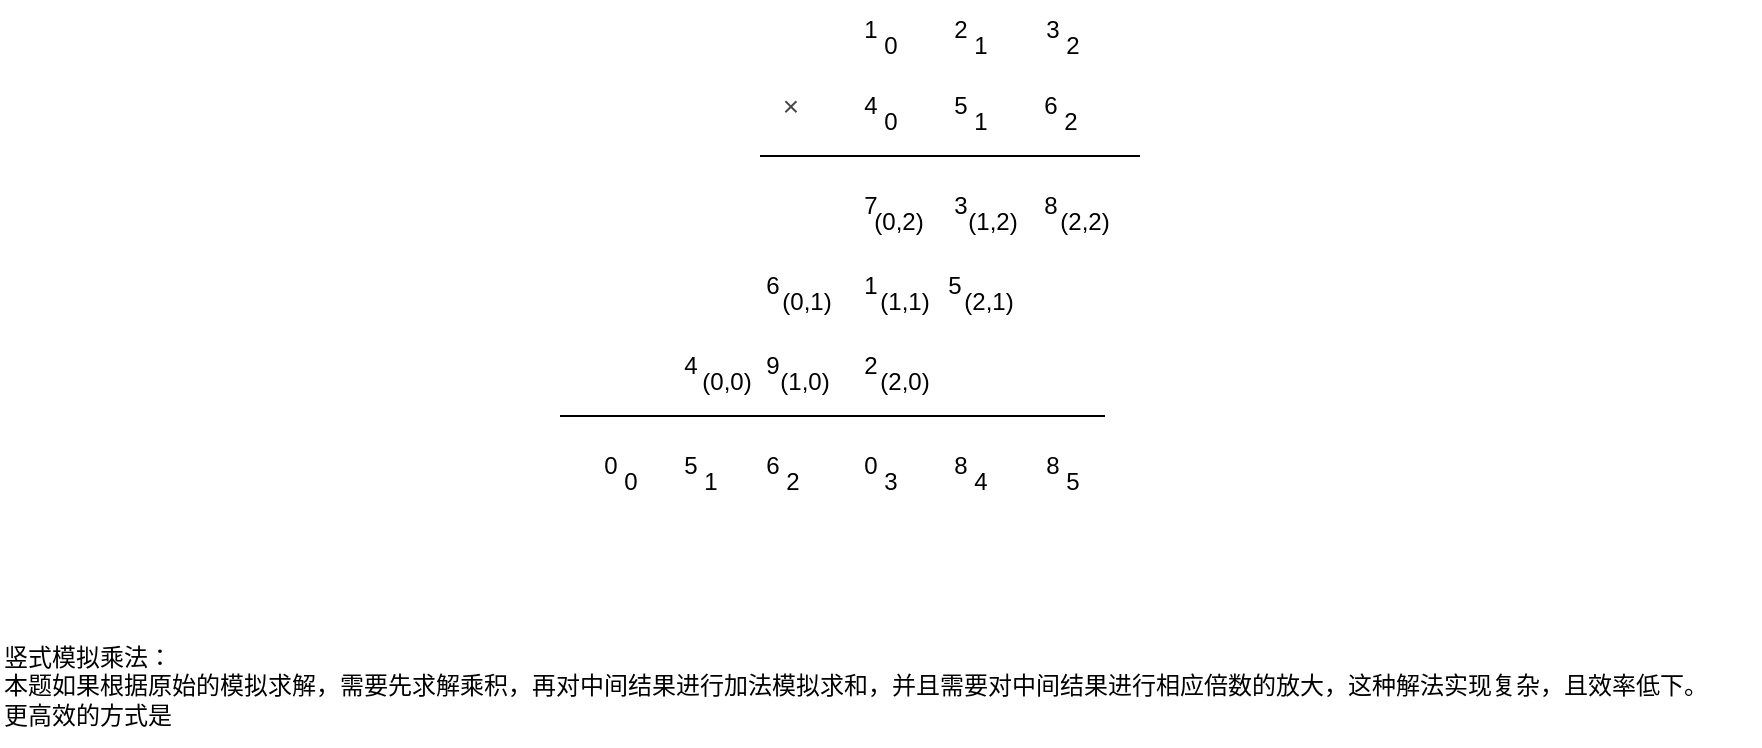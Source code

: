 <mxfile version="28.0.6">
  <diagram name="Page-1" id="Sn3ouR6_pgFDpvM0Edwg">
    <mxGraphModel dx="1426" dy="774" grid="1" gridSize="10" guides="1" tooltips="1" connect="1" arrows="1" fold="1" page="1" pageScale="1" pageWidth="1169" pageHeight="827" background="#ffffff" math="0" shadow="0">
      <root>
        <mxCell id="0" />
        <mxCell id="1" parent="0" />
        <mxCell id="9mqMH0u8qnxwxV-YiKMf-15" value="" style="endArrow=none;html=1;rounded=0;" edge="1" parent="1">
          <mxGeometry width="50" height="50" relative="1" as="geometry">
            <mxPoint x="540" y="158" as="sourcePoint" />
            <mxPoint x="730" y="158" as="targetPoint" />
          </mxGeometry>
        </mxCell>
        <mxCell id="9mqMH0u8qnxwxV-YiKMf-37" value="" style="endArrow=none;html=1;rounded=0;" edge="1" parent="1">
          <mxGeometry width="50" height="50" relative="1" as="geometry">
            <mxPoint x="440" y="288" as="sourcePoint" />
            <mxPoint x="712.5" y="288" as="targetPoint" />
          </mxGeometry>
        </mxCell>
        <mxCell id="9mqMH0u8qnxwxV-YiKMf-43" value="&lt;span style=&quot;color: rgb(71, 71, 71); font-family: Arial, sans-serif; font-size: 14px; text-align: start; text-wrap-mode: wrap; background-color: rgb(255, 255, 255);&quot;&gt;×&lt;/span&gt;" style="text;html=1;align=center;verticalAlign=middle;resizable=0;points=[];autosize=1;strokeColor=none;fillColor=none;" vertex="1" parent="1">
          <mxGeometry x="540" y="118" width="30" height="30" as="geometry" />
        </mxCell>
        <mxCell id="9mqMH0u8qnxwxV-YiKMf-49" value="8" style="text;html=1;align=center;verticalAlign=middle;resizable=0;points=[];autosize=1;strokeColor=none;fillColor=none;" vertex="1" parent="1">
          <mxGeometry x="625" y="298" width="30" height="30" as="geometry" />
        </mxCell>
        <mxCell id="9mqMH0u8qnxwxV-YiKMf-50" value="4" style="text;html=1;align=center;verticalAlign=middle;resizable=0;points=[];autosize=1;strokeColor=none;fillColor=none;" vertex="1" parent="1">
          <mxGeometry x="635" y="306" width="30" height="30" as="geometry" />
        </mxCell>
        <mxCell id="9mqMH0u8qnxwxV-YiKMf-55" value="5" style="text;html=1;align=center;verticalAlign=middle;resizable=0;points=[];autosize=1;strokeColor=none;fillColor=none;container=1;" vertex="1" parent="1">
          <mxGeometry x="490" y="298" width="30" height="30" as="geometry" />
        </mxCell>
        <mxCell id="9mqMH0u8qnxwxV-YiKMf-56" value="1" style="text;html=1;align=center;verticalAlign=middle;resizable=0;points=[];autosize=1;strokeColor=none;fillColor=none;" vertex="1" parent="1">
          <mxGeometry x="500" y="306" width="30" height="30" as="geometry" />
        </mxCell>
        <mxCell id="9mqMH0u8qnxwxV-YiKMf-57" value="6" style="text;html=1;align=center;verticalAlign=middle;resizable=0;points=[];autosize=1;strokeColor=none;fillColor=none;" vertex="1" parent="1">
          <mxGeometry x="530.5" y="298" width="30" height="30" as="geometry" />
        </mxCell>
        <mxCell id="9mqMH0u8qnxwxV-YiKMf-58" value="2" style="text;html=1;align=center;verticalAlign=middle;resizable=0;points=[];autosize=1;strokeColor=none;fillColor=none;container=1;" vertex="1" parent="1">
          <mxGeometry x="540.5" y="306" width="30" height="30" as="geometry" />
        </mxCell>
        <mxCell id="9mqMH0u8qnxwxV-YiKMf-60" value="" style="group" vertex="1" connectable="0" parent="1">
          <mxGeometry x="450" y="298" width="40" height="38" as="geometry" />
        </mxCell>
        <mxCell id="9mqMH0u8qnxwxV-YiKMf-53" value="0" style="text;html=1;align=center;verticalAlign=middle;resizable=0;points=[];autosize=1;strokeColor=none;fillColor=none;" vertex="1" parent="9mqMH0u8qnxwxV-YiKMf-60">
          <mxGeometry width="30" height="30" as="geometry" />
        </mxCell>
        <mxCell id="9mqMH0u8qnxwxV-YiKMf-54" value="0" style="text;html=1;align=center;verticalAlign=middle;resizable=0;points=[];autosize=1;strokeColor=none;fillColor=none;" vertex="1" parent="9mqMH0u8qnxwxV-YiKMf-60">
          <mxGeometry x="10" y="8" width="30" height="30" as="geometry" />
        </mxCell>
        <mxCell id="9mqMH0u8qnxwxV-YiKMf-61" value="" style="group" vertex="1" connectable="0" parent="1">
          <mxGeometry x="580" y="298" width="40" height="38" as="geometry" />
        </mxCell>
        <mxCell id="9mqMH0u8qnxwxV-YiKMf-47" value="0" style="text;html=1;align=center;verticalAlign=middle;resizable=0;points=[];autosize=1;strokeColor=none;fillColor=none;" vertex="1" parent="9mqMH0u8qnxwxV-YiKMf-61">
          <mxGeometry width="30" height="30" as="geometry" />
        </mxCell>
        <mxCell id="9mqMH0u8qnxwxV-YiKMf-48" value="3" style="text;html=1;align=center;verticalAlign=middle;resizable=0;points=[];autosize=1;strokeColor=none;fillColor=none;" vertex="1" parent="9mqMH0u8qnxwxV-YiKMf-61">
          <mxGeometry x="10" y="8" width="30" height="30" as="geometry" />
        </mxCell>
        <mxCell id="9mqMH0u8qnxwxV-YiKMf-62" value="" style="group" vertex="1" connectable="0" parent="1">
          <mxGeometry x="671" y="298" width="40" height="38" as="geometry" />
        </mxCell>
        <mxCell id="9mqMH0u8qnxwxV-YiKMf-51" value="8" style="text;html=1;align=center;verticalAlign=middle;resizable=0;points=[];autosize=1;strokeColor=none;fillColor=none;" vertex="1" parent="9mqMH0u8qnxwxV-YiKMf-62">
          <mxGeometry width="30" height="30" as="geometry" />
        </mxCell>
        <mxCell id="9mqMH0u8qnxwxV-YiKMf-52" value="5" style="text;html=1;align=center;verticalAlign=middle;resizable=0;points=[];autosize=1;strokeColor=none;fillColor=none;" vertex="1" parent="9mqMH0u8qnxwxV-YiKMf-62">
          <mxGeometry x="10" y="8" width="30" height="30" as="geometry" />
        </mxCell>
        <mxCell id="9mqMH0u8qnxwxV-YiKMf-63" value="" style="group" vertex="1" connectable="0" parent="1">
          <mxGeometry x="580" y="80" width="40" height="38" as="geometry" />
        </mxCell>
        <mxCell id="9mqMH0u8qnxwxV-YiKMf-1" value="1" style="text;html=1;align=center;verticalAlign=middle;resizable=0;points=[];autosize=1;strokeColor=none;fillColor=none;" vertex="1" parent="9mqMH0u8qnxwxV-YiKMf-63">
          <mxGeometry width="30" height="30" as="geometry" />
        </mxCell>
        <mxCell id="9mqMH0u8qnxwxV-YiKMf-4" value="0" style="text;html=1;align=center;verticalAlign=middle;resizable=0;points=[];autosize=1;strokeColor=none;fillColor=none;" vertex="1" parent="9mqMH0u8qnxwxV-YiKMf-63">
          <mxGeometry x="10" y="8" width="30" height="30" as="geometry" />
        </mxCell>
        <mxCell id="9mqMH0u8qnxwxV-YiKMf-64" value="" style="group" vertex="1" connectable="0" parent="1">
          <mxGeometry x="625" y="80" width="40" height="38" as="geometry" />
        </mxCell>
        <mxCell id="9mqMH0u8qnxwxV-YiKMf-5" value="2" style="text;html=1;align=center;verticalAlign=middle;resizable=0;points=[];autosize=1;strokeColor=none;fillColor=none;" vertex="1" parent="9mqMH0u8qnxwxV-YiKMf-64">
          <mxGeometry width="30" height="30" as="geometry" />
        </mxCell>
        <mxCell id="9mqMH0u8qnxwxV-YiKMf-6" value="1" style="text;html=1;align=center;verticalAlign=middle;resizable=0;points=[];autosize=1;strokeColor=none;fillColor=none;" vertex="1" parent="9mqMH0u8qnxwxV-YiKMf-64">
          <mxGeometry x="10" y="8" width="30" height="30" as="geometry" />
        </mxCell>
        <mxCell id="9mqMH0u8qnxwxV-YiKMf-65" value="" style="group" vertex="1" connectable="0" parent="1">
          <mxGeometry x="671" y="80" width="40" height="38" as="geometry" />
        </mxCell>
        <mxCell id="9mqMH0u8qnxwxV-YiKMf-7" value="3" style="text;html=1;align=center;verticalAlign=middle;resizable=0;points=[];autosize=1;strokeColor=none;fillColor=none;" vertex="1" parent="9mqMH0u8qnxwxV-YiKMf-65">
          <mxGeometry width="30" height="30" as="geometry" />
        </mxCell>
        <mxCell id="9mqMH0u8qnxwxV-YiKMf-8" value="2" style="text;html=1;align=center;verticalAlign=middle;resizable=0;points=[];autosize=1;strokeColor=none;fillColor=none;" vertex="1" parent="9mqMH0u8qnxwxV-YiKMf-65">
          <mxGeometry x="10" y="8" width="30" height="30" as="geometry" />
        </mxCell>
        <mxCell id="9mqMH0u8qnxwxV-YiKMf-66" value="" style="group" vertex="1" connectable="0" parent="1">
          <mxGeometry x="670" y="118" width="40" height="38" as="geometry" />
        </mxCell>
        <mxCell id="9mqMH0u8qnxwxV-YiKMf-13" value="6" style="text;html=1;align=center;verticalAlign=middle;resizable=0;points=[];autosize=1;strokeColor=none;fillColor=none;" vertex="1" parent="9mqMH0u8qnxwxV-YiKMf-66">
          <mxGeometry width="30" height="30" as="geometry" />
        </mxCell>
        <mxCell id="9mqMH0u8qnxwxV-YiKMf-14" value="2" style="text;html=1;align=center;verticalAlign=middle;resizable=0;points=[];autosize=1;strokeColor=none;fillColor=none;" vertex="1" parent="9mqMH0u8qnxwxV-YiKMf-66">
          <mxGeometry x="10" y="8" width="30" height="30" as="geometry" />
        </mxCell>
        <mxCell id="9mqMH0u8qnxwxV-YiKMf-67" value="" style="group" vertex="1" connectable="0" parent="1">
          <mxGeometry x="625" y="118" width="40" height="38" as="geometry" />
        </mxCell>
        <mxCell id="9mqMH0u8qnxwxV-YiKMf-11" value="5" style="text;html=1;align=center;verticalAlign=middle;resizable=0;points=[];autosize=1;strokeColor=none;fillColor=none;" vertex="1" parent="9mqMH0u8qnxwxV-YiKMf-67">
          <mxGeometry width="30" height="30" as="geometry" />
        </mxCell>
        <mxCell id="9mqMH0u8qnxwxV-YiKMf-12" value="1" style="text;html=1;align=center;verticalAlign=middle;resizable=0;points=[];autosize=1;strokeColor=none;fillColor=none;" vertex="1" parent="9mqMH0u8qnxwxV-YiKMf-67">
          <mxGeometry x="10" y="8" width="30" height="30" as="geometry" />
        </mxCell>
        <mxCell id="9mqMH0u8qnxwxV-YiKMf-68" value="" style="group" vertex="1" connectable="0" parent="1">
          <mxGeometry x="580" y="118" width="40" height="38" as="geometry" />
        </mxCell>
        <mxCell id="9mqMH0u8qnxwxV-YiKMf-9" value="4" style="text;html=1;align=center;verticalAlign=middle;resizable=0;points=[];autosize=1;strokeColor=none;fillColor=none;" vertex="1" parent="9mqMH0u8qnxwxV-YiKMf-68">
          <mxGeometry width="30" height="30" as="geometry" />
        </mxCell>
        <mxCell id="9mqMH0u8qnxwxV-YiKMf-10" value="0" style="text;html=1;align=center;verticalAlign=middle;resizable=0;points=[];autosize=1;strokeColor=none;fillColor=none;" vertex="1" parent="9mqMH0u8qnxwxV-YiKMf-68">
          <mxGeometry x="10" y="8" width="30" height="30" as="geometry" />
        </mxCell>
        <mxCell id="9mqMH0u8qnxwxV-YiKMf-69" value="" style="group" vertex="1" connectable="0" parent="1">
          <mxGeometry x="580" y="168" width="54" height="38" as="geometry" />
        </mxCell>
        <mxCell id="9mqMH0u8qnxwxV-YiKMf-16" value="7" style="text;html=1;align=center;verticalAlign=middle;resizable=0;points=[];autosize=1;strokeColor=none;fillColor=none;" vertex="1" parent="9mqMH0u8qnxwxV-YiKMf-69">
          <mxGeometry width="30" height="30" as="geometry" />
        </mxCell>
        <mxCell id="9mqMH0u8qnxwxV-YiKMf-17" value="(0,2)" style="text;html=1;align=center;verticalAlign=middle;resizable=0;points=[];autosize=1;strokeColor=none;fillColor=none;" vertex="1" parent="9mqMH0u8qnxwxV-YiKMf-69">
          <mxGeometry x="4" y="8" width="50" height="30" as="geometry" />
        </mxCell>
        <mxCell id="9mqMH0u8qnxwxV-YiKMf-70" value="" style="group" vertex="1" connectable="0" parent="1">
          <mxGeometry x="625" y="168" width="56" height="38" as="geometry" />
        </mxCell>
        <mxCell id="9mqMH0u8qnxwxV-YiKMf-18" value="3" style="text;html=1;align=center;verticalAlign=middle;resizable=0;points=[];autosize=1;strokeColor=none;fillColor=none;" vertex="1" parent="9mqMH0u8qnxwxV-YiKMf-70">
          <mxGeometry width="30" height="30" as="geometry" />
        </mxCell>
        <mxCell id="9mqMH0u8qnxwxV-YiKMf-19" value="(1,2)" style="text;html=1;align=center;verticalAlign=middle;resizable=0;points=[];autosize=1;strokeColor=none;fillColor=none;" vertex="1" parent="9mqMH0u8qnxwxV-YiKMf-70">
          <mxGeometry x="6" y="8" width="50" height="30" as="geometry" />
        </mxCell>
        <mxCell id="9mqMH0u8qnxwxV-YiKMf-71" value="" style="group" vertex="1" connectable="0" parent="1">
          <mxGeometry x="670" y="168" width="57" height="38" as="geometry" />
        </mxCell>
        <mxCell id="9mqMH0u8qnxwxV-YiKMf-20" value="8" style="text;html=1;align=center;verticalAlign=middle;resizable=0;points=[];autosize=1;strokeColor=none;fillColor=none;" vertex="1" parent="9mqMH0u8qnxwxV-YiKMf-71">
          <mxGeometry width="30" height="30" as="geometry" />
        </mxCell>
        <mxCell id="9mqMH0u8qnxwxV-YiKMf-21" value="(2,2)" style="text;html=1;align=center;verticalAlign=middle;resizable=0;points=[];autosize=1;strokeColor=none;fillColor=none;" vertex="1" parent="9mqMH0u8qnxwxV-YiKMf-71">
          <mxGeometry x="7" y="8" width="50" height="30" as="geometry" />
        </mxCell>
        <mxCell id="9mqMH0u8qnxwxV-YiKMf-72" value="" style="group" vertex="1" connectable="0" parent="1">
          <mxGeometry x="530.5" y="208" width="57" height="38" as="geometry" />
        </mxCell>
        <mxCell id="9mqMH0u8qnxwxV-YiKMf-25" value="6" style="text;html=1;align=center;verticalAlign=middle;resizable=0;points=[];autosize=1;strokeColor=none;fillColor=none;" vertex="1" parent="9mqMH0u8qnxwxV-YiKMf-72">
          <mxGeometry width="30" height="30" as="geometry" />
        </mxCell>
        <mxCell id="9mqMH0u8qnxwxV-YiKMf-26" value="(0,1)" style="text;html=1;align=center;verticalAlign=middle;resizable=0;points=[];autosize=1;strokeColor=none;fillColor=none;" vertex="1" parent="9mqMH0u8qnxwxV-YiKMf-72">
          <mxGeometry x="7" y="8" width="50" height="30" as="geometry" />
        </mxCell>
        <mxCell id="9mqMH0u8qnxwxV-YiKMf-73" value="" style="group" vertex="1" connectable="0" parent="1">
          <mxGeometry x="490" y="248" width="58" height="38" as="geometry" />
        </mxCell>
        <mxCell id="9mqMH0u8qnxwxV-YiKMf-31" value="4" style="text;html=1;align=center;verticalAlign=middle;resizable=0;points=[];autosize=1;strokeColor=none;fillColor=none;" vertex="1" parent="9mqMH0u8qnxwxV-YiKMf-73">
          <mxGeometry width="30" height="30" as="geometry" />
        </mxCell>
        <mxCell id="9mqMH0u8qnxwxV-YiKMf-32" value="(0,0)" style="text;html=1;align=center;verticalAlign=middle;resizable=0;points=[];autosize=1;strokeColor=none;fillColor=none;" vertex="1" parent="9mqMH0u8qnxwxV-YiKMf-73">
          <mxGeometry x="8" y="8" width="50" height="30" as="geometry" />
        </mxCell>
        <mxCell id="9mqMH0u8qnxwxV-YiKMf-74" value="" style="group" vertex="1" connectable="0" parent="1">
          <mxGeometry x="622" y="208" width="57" height="38" as="geometry" />
        </mxCell>
        <mxCell id="9mqMH0u8qnxwxV-YiKMf-29" value="5" style="text;html=1;align=center;verticalAlign=middle;resizable=0;points=[];autosize=1;strokeColor=none;fillColor=none;" vertex="1" parent="9mqMH0u8qnxwxV-YiKMf-74">
          <mxGeometry width="30" height="30" as="geometry" />
        </mxCell>
        <mxCell id="9mqMH0u8qnxwxV-YiKMf-30" value="(2,1)" style="text;html=1;align=center;verticalAlign=middle;resizable=0;points=[];autosize=1;strokeColor=none;fillColor=none;" vertex="1" parent="9mqMH0u8qnxwxV-YiKMf-74">
          <mxGeometry x="7" y="8" width="50" height="30" as="geometry" />
        </mxCell>
        <mxCell id="9mqMH0u8qnxwxV-YiKMf-75" value="" style="group" vertex="1" connectable="0" parent="1">
          <mxGeometry x="580" y="248" width="57" height="38" as="geometry" />
        </mxCell>
        <mxCell id="9mqMH0u8qnxwxV-YiKMf-35" value="2" style="text;html=1;align=center;verticalAlign=middle;resizable=0;points=[];autosize=1;strokeColor=none;fillColor=none;" vertex="1" parent="9mqMH0u8qnxwxV-YiKMf-75">
          <mxGeometry width="30" height="30" as="geometry" />
        </mxCell>
        <mxCell id="9mqMH0u8qnxwxV-YiKMf-36" value="(2,0)" style="text;html=1;align=center;verticalAlign=middle;resizable=0;points=[];autosize=1;strokeColor=none;fillColor=none;" vertex="1" parent="9mqMH0u8qnxwxV-YiKMf-75">
          <mxGeometry x="7" y="8" width="50" height="30" as="geometry" />
        </mxCell>
        <mxCell id="9mqMH0u8qnxwxV-YiKMf-76" value="" style="group" vertex="1" connectable="0" parent="1">
          <mxGeometry x="530.5" y="248" width="56" height="38" as="geometry" />
        </mxCell>
        <mxCell id="9mqMH0u8qnxwxV-YiKMf-33" value="9" style="text;html=1;align=center;verticalAlign=middle;resizable=0;points=[];autosize=1;strokeColor=none;fillColor=none;" vertex="1" parent="9mqMH0u8qnxwxV-YiKMf-76">
          <mxGeometry width="30" height="30" as="geometry" />
        </mxCell>
        <mxCell id="9mqMH0u8qnxwxV-YiKMf-34" value="(1,0)" style="text;html=1;align=center;verticalAlign=middle;resizable=0;points=[];autosize=1;strokeColor=none;fillColor=none;" vertex="1" parent="9mqMH0u8qnxwxV-YiKMf-76">
          <mxGeometry x="6" y="8" width="50" height="30" as="geometry" />
        </mxCell>
        <mxCell id="9mqMH0u8qnxwxV-YiKMf-77" value="" style="group" vertex="1" connectable="0" parent="1">
          <mxGeometry x="580" y="208" width="57" height="38" as="geometry" />
        </mxCell>
        <mxCell id="9mqMH0u8qnxwxV-YiKMf-27" value="1" style="text;html=1;align=center;verticalAlign=middle;resizable=0;points=[];autosize=1;strokeColor=none;fillColor=none;" vertex="1" parent="9mqMH0u8qnxwxV-YiKMf-77">
          <mxGeometry width="30" height="30" as="geometry" />
        </mxCell>
        <mxCell id="9mqMH0u8qnxwxV-YiKMf-28" value="(1,1)" style="text;html=1;align=center;verticalAlign=middle;resizable=0;points=[];autosize=1;strokeColor=none;fillColor=none;" vertex="1" parent="9mqMH0u8qnxwxV-YiKMf-77">
          <mxGeometry x="7" y="8" width="50" height="30" as="geometry" />
        </mxCell>
        <mxCell id="9mqMH0u8qnxwxV-YiKMf-78" value="竖式模拟乘法：&lt;div&gt;本题如果根据原始的模拟求解，需要先求解乘积，再对中间结果进行加法模拟求和，并且需要对中间结果进行相应倍数的放大，这种解法实现复杂，且效率低下。&lt;/div&gt;&lt;div&gt;更高效的方式是&lt;/div&gt;" style="text;html=1;align=left;verticalAlign=middle;resizable=0;points=[];autosize=1;strokeColor=none;fillColor=none;" vertex="1" parent="1">
          <mxGeometry x="160" y="393" width="880" height="60" as="geometry" />
        </mxCell>
      </root>
    </mxGraphModel>
  </diagram>
</mxfile>
